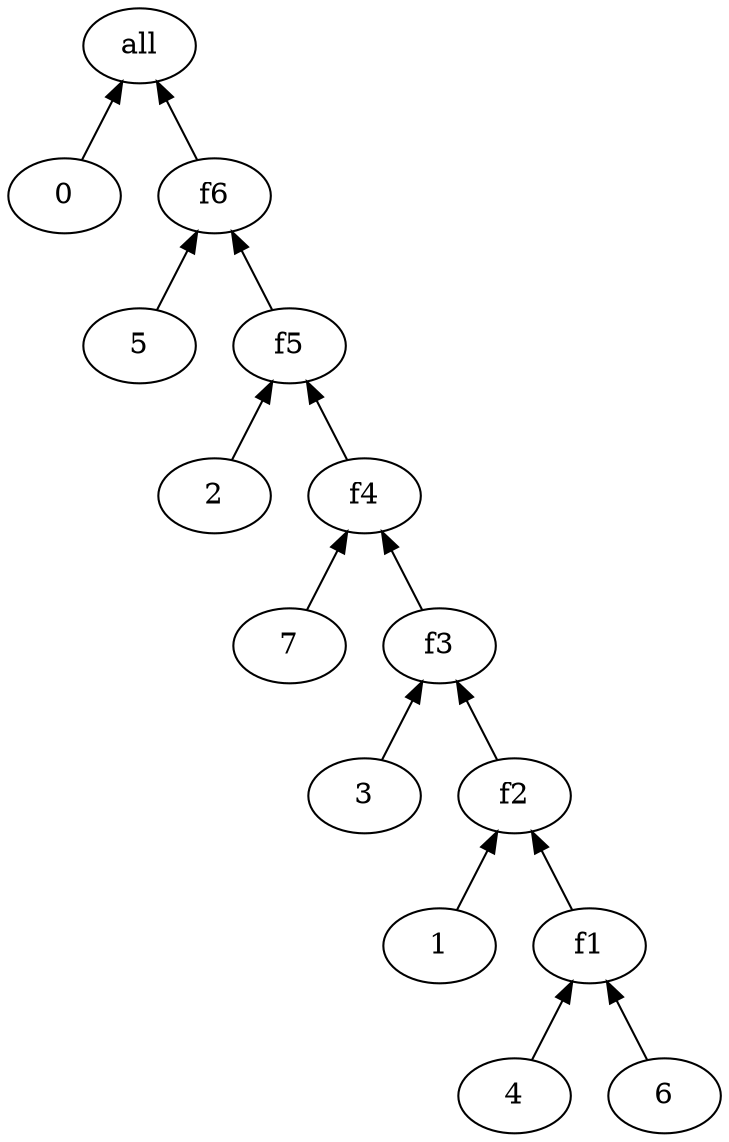 digraph tree {
    "all";
    "0";
    "f6";
    "5";
    "f5";
    "2";
    "f4";
    "7";
    "f3";
    "3";
    "f2";
    "1";
    "f1";
    "4";
    "6";
    "all" -> "0" [dir=back];
    "all" -> "f6" [dir=back];
    "f6" -> "5" [dir=back];
    "f6" -> "f5" [dir=back];
    "f5" -> "2" [dir=back];
    "f5" -> "f4" [dir=back];
    "f4" -> "7" [dir=back];
    "f4" -> "f3" [dir=back];
    "f3" -> "3" [dir=back];
    "f3" -> "f2" [dir=back];
    "f2" -> "1" [dir=back];
    "f2" -> "f1" [dir=back];
    "f1" -> "4" [dir=back];
    "f1" -> "6" [dir=back];
}
